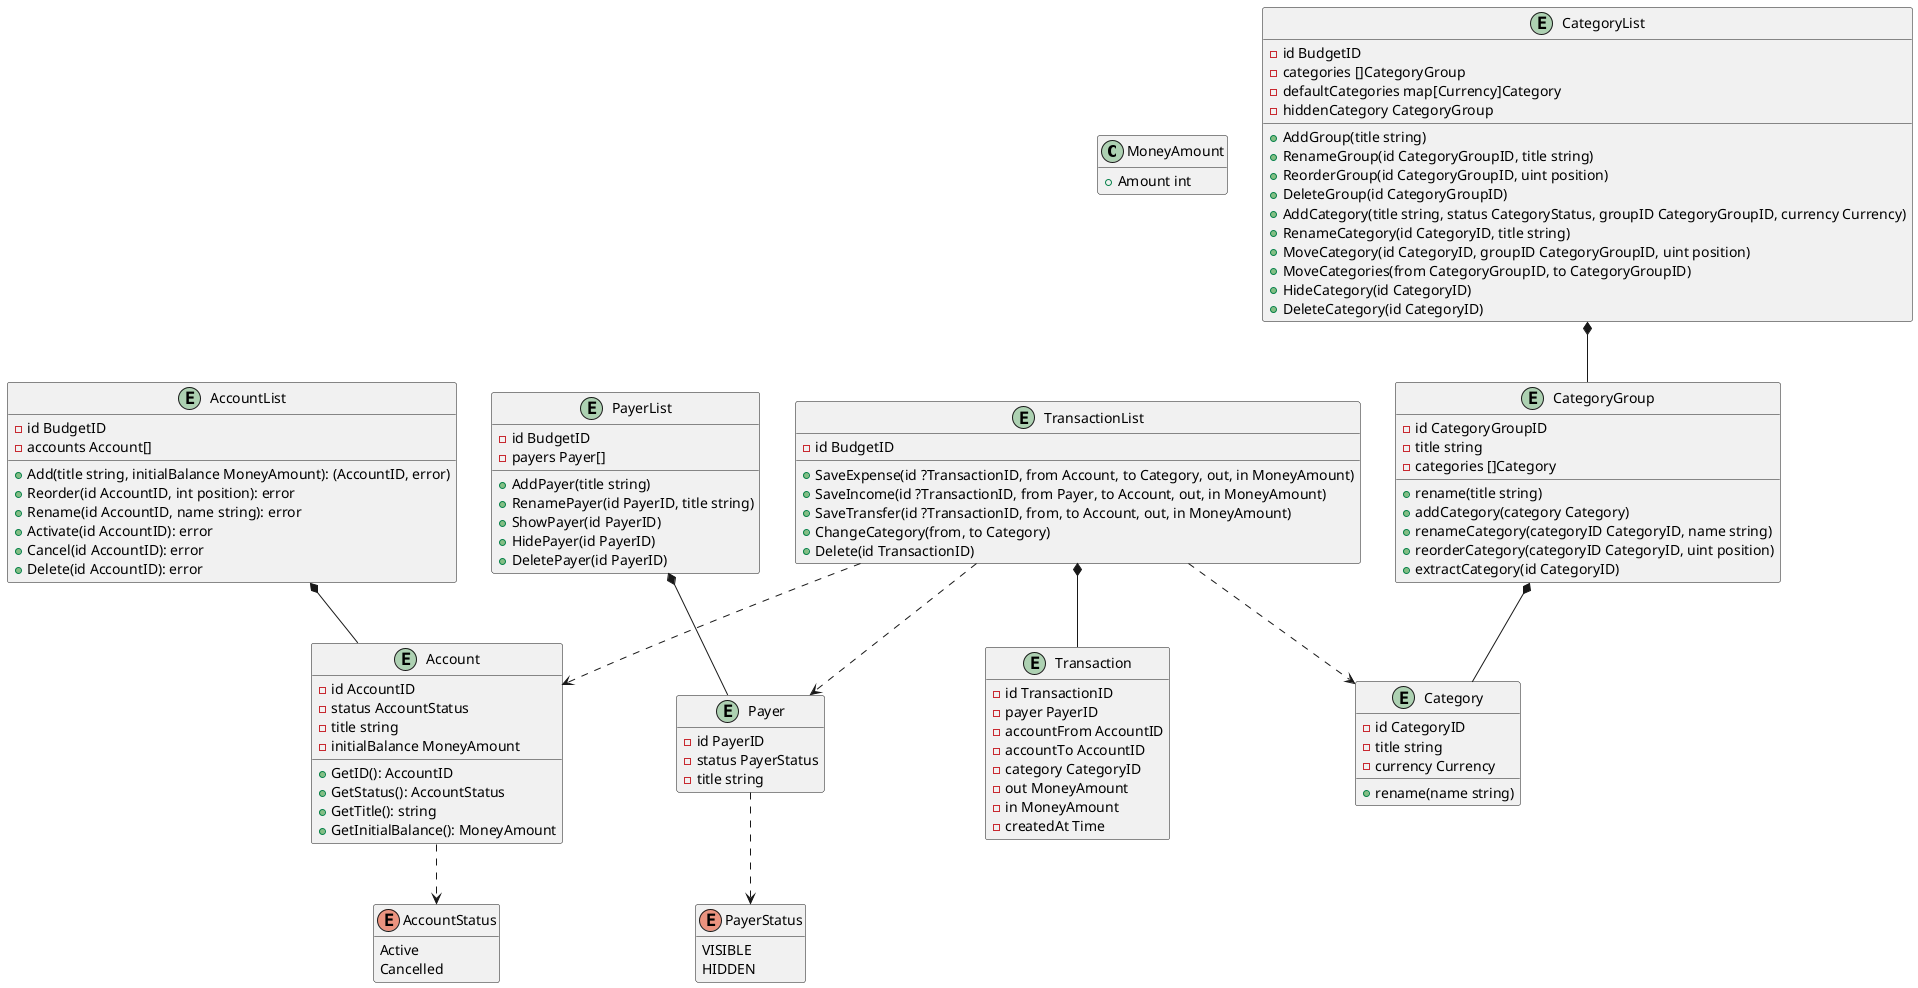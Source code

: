 @startuml
hide empty fields
hide empty methods

class MoneyAmount {
 +Amount int
}

enum AccountStatus {
 Active
 Cancelled
}

entity Account {
 -id AccountID
 -status AccountStatus
 -title string
 -initialBalance MoneyAmount
 +GetID(): AccountID
 +GetStatus(): AccountStatus
 +GetTitle(): string
 +GetInitialBalance(): MoneyAmount
}

Account ..> AccountStatus

entity AccountList {
 -id BudgetID
 -accounts Account[]
 +Add(title string, initialBalance MoneyAmount): (AccountID, error)
 +Reorder(id AccountID, int position): error
 +Rename(id AccountID, name string): error
 +Activate(id AccountID): error
 +Cancel(id AccountID): error
 +Delete(id AccountID): error
}

AccountList *-- Account



' TODO: implement model below
enum PayerStatus {
 VISIBLE
 HIDDEN
}

entity Payer {
 -id PayerID
 -status PayerStatus
 -title string
}

Payer ..> PayerStatus

entity PayerList {
 -id BudgetID
 -payers Payer[]
 +AddPayer(title string)
 +RenamePayer(id PayerID, title string)
 +ShowPayer(id PayerID)
 +HidePayer(id PayerID)
 +DeletePayer(id PayerID)
}

PayerList *-- Payer



entity Category {
 -id CategoryID
 -title string
 -currency Currency
 +rename(name string)
}

entity CategoryGroup {
 -id CategoryGroupID
 -title string
 -categories []Category
 +rename(title string)
 +addCategory(category Category)
 +renameCategory(categoryID CategoryID, name string)
 +reorderCategory(categoryID CategoryID, uint position)
 +extractCategory(id CategoryID)
}

CategoryGroup *-- Category

entity CategoryList {
 -id BudgetID
 -categories []CategoryGroup
 -defaultCategories map[Currency]Category
 -hiddenCategory CategoryGroup
 +AddGroup(title string)
 +RenameGroup(id CategoryGroupID, title string)
 +ReorderGroup(id CategoryGroupID, uint position)
 +DeleteGroup(id CategoryGroupID)
 +AddCategory(title string, status CategoryStatus, groupID CategoryGroupID, currency Currency)
 +RenameCategory(id CategoryID, title string)
 +MoveCategory(id CategoryID, groupID CategoryGroupID, uint position)
 +MoveCategories(from CategoryGroupID, to CategoryGroupID)
 +HideCategory(id CategoryID)
 +DeleteCategory(id CategoryID)
}

CategoryList *-- CategoryGroup



entity Transaction {
 -id TransactionID
 -payer PayerID
 -accountFrom AccountID
 -accountTo AccountID
 -category CategoryID
 -out MoneyAmount
 -in MoneyAmount
 -createdAt Time
}

entity TransactionList {
 -id BudgetID
 +SaveExpense(id ?TransactionID, from Account, to Category, out, in MoneyAmount)
 +SaveIncome(id ?TransactionID, from Payer, to Account, out, in MoneyAmount)
 +SaveTransfer(id ?TransactionID, from, to Account, out, in MoneyAmount)
 +ChangeCategory(from, to Category)
 +Delete(id TransactionID)
}

TransactionList *-- Transaction
TransactionList ..> Payer
TransactionList ..> Account
TransactionList ..> Category

@enduml